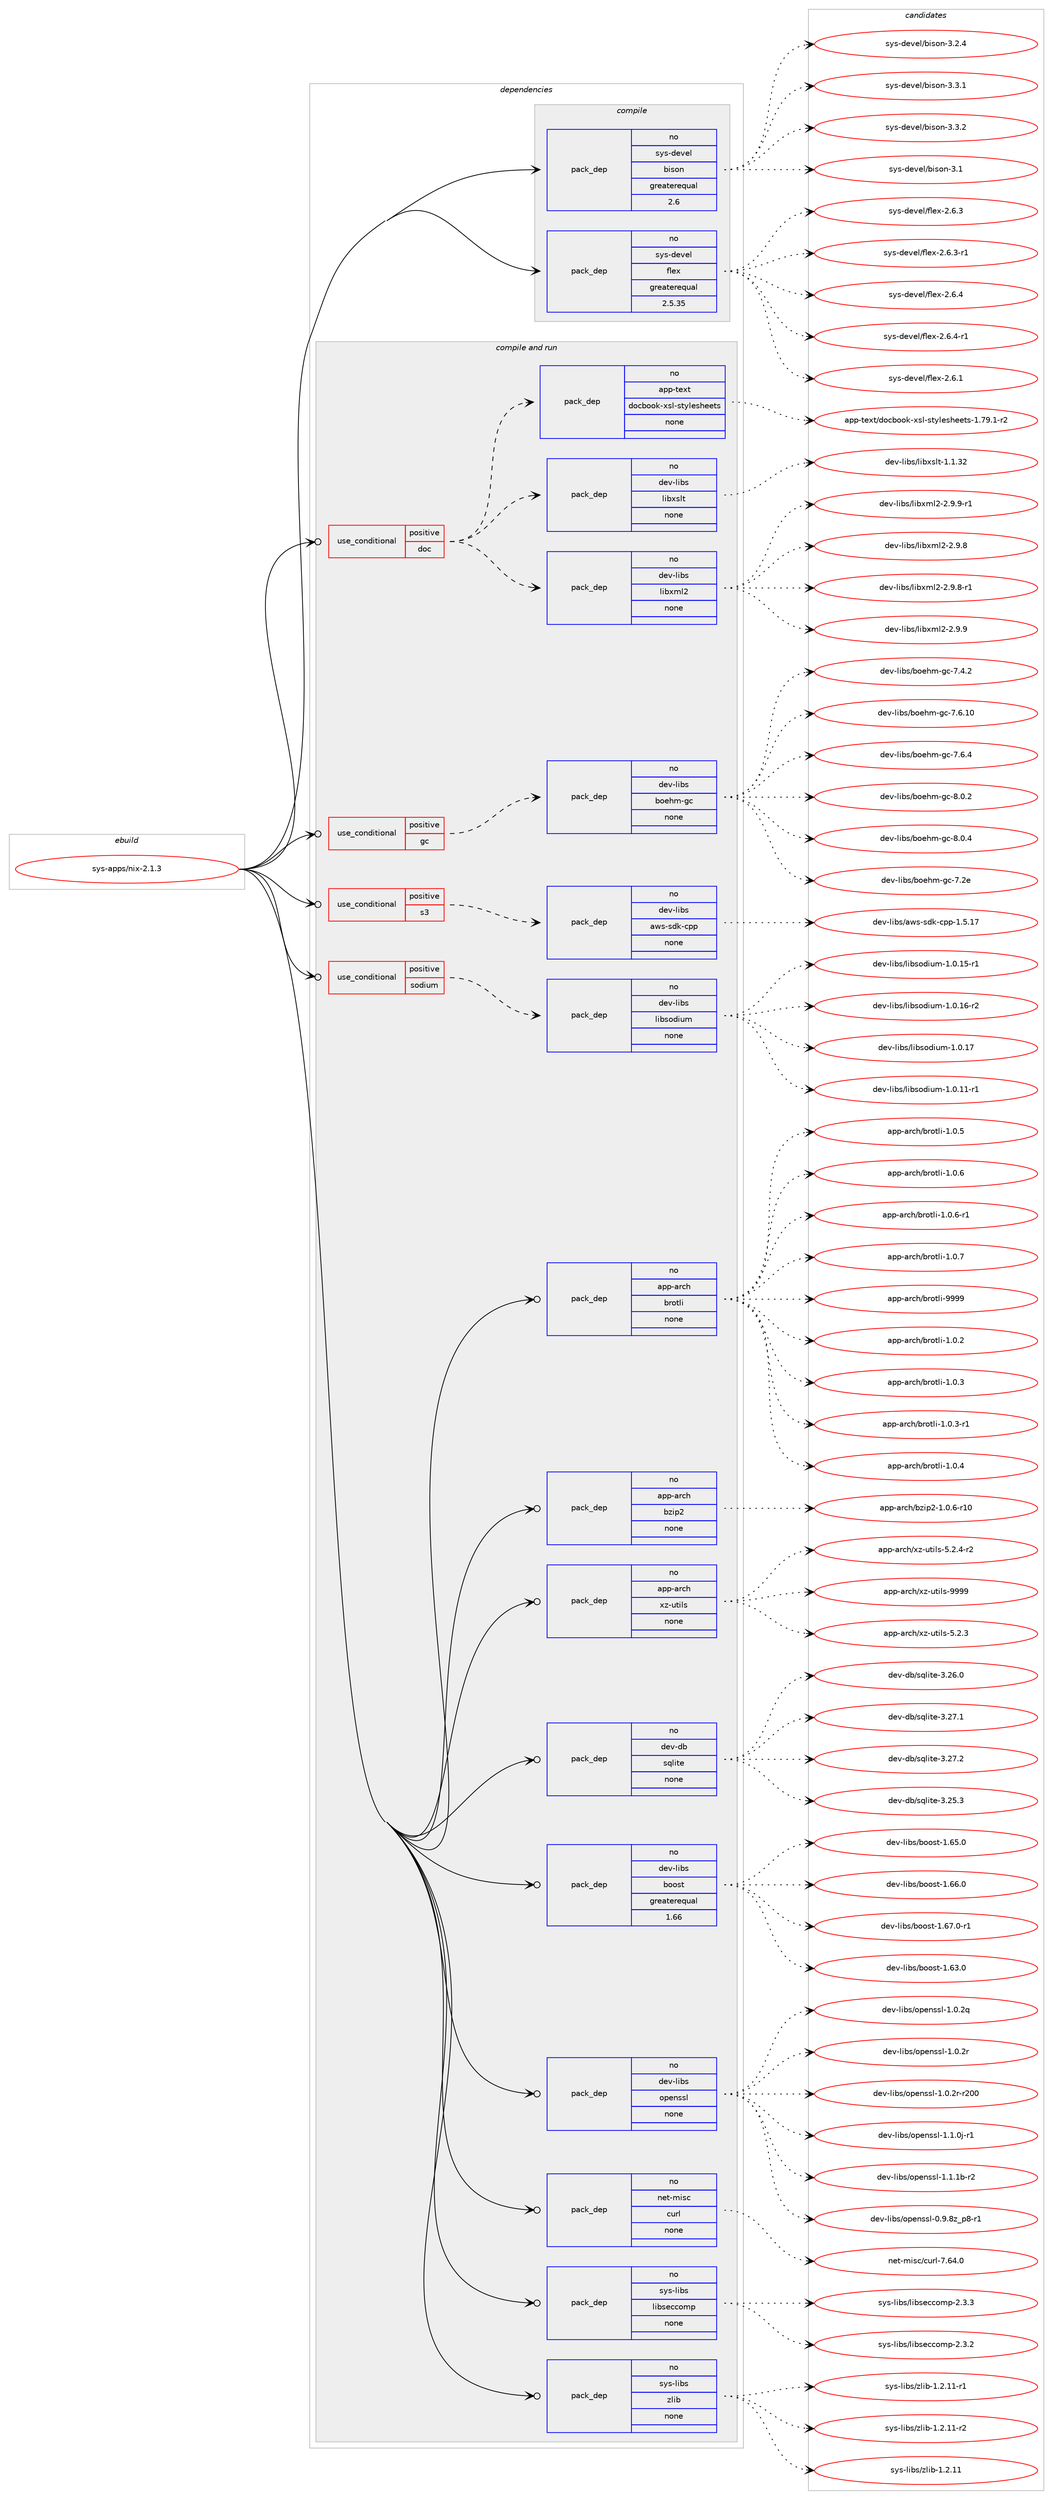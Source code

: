 digraph prolog {

# *************
# Graph options
# *************

newrank=true;
concentrate=true;
compound=true;
graph [rankdir=LR,fontname=Helvetica,fontsize=10,ranksep=1.5];#, ranksep=2.5, nodesep=0.2];
edge  [arrowhead=vee];
node  [fontname=Helvetica,fontsize=10];

# **********
# The ebuild
# **********

subgraph cluster_leftcol {
color=gray;
rank=same;
label=<<i>ebuild</i>>;
id [label="sys-apps/nix-2.1.3", color=red, width=4, href="../sys-apps/nix-2.1.3.svg"];
}

# ****************
# The dependencies
# ****************

subgraph cluster_midcol {
color=gray;
label=<<i>dependencies</i>>;
subgraph cluster_compile {
fillcolor="#eeeeee";
style=filled;
label=<<i>compile</i>>;
subgraph pack1228188 {
dependency1712717 [label=<<TABLE BORDER="0" CELLBORDER="1" CELLSPACING="0" CELLPADDING="4" WIDTH="220"><TR><TD ROWSPAN="6" CELLPADDING="30">pack_dep</TD></TR><TR><TD WIDTH="110">no</TD></TR><TR><TD>sys-devel</TD></TR><TR><TD>bison</TD></TR><TR><TD>greaterequal</TD></TR><TR><TD>2.6</TD></TR></TABLE>>, shape=none, color=blue];
}
id:e -> dependency1712717:w [weight=20,style="solid",arrowhead="vee"];
subgraph pack1228189 {
dependency1712718 [label=<<TABLE BORDER="0" CELLBORDER="1" CELLSPACING="0" CELLPADDING="4" WIDTH="220"><TR><TD ROWSPAN="6" CELLPADDING="30">pack_dep</TD></TR><TR><TD WIDTH="110">no</TD></TR><TR><TD>sys-devel</TD></TR><TR><TD>flex</TD></TR><TR><TD>greaterequal</TD></TR><TR><TD>2.5.35</TD></TR></TABLE>>, shape=none, color=blue];
}
id:e -> dependency1712718:w [weight=20,style="solid",arrowhead="vee"];
}
subgraph cluster_compileandrun {
fillcolor="#eeeeee";
style=filled;
label=<<i>compile and run</i>>;
subgraph cond456524 {
dependency1712719 [label=<<TABLE BORDER="0" CELLBORDER="1" CELLSPACING="0" CELLPADDING="4"><TR><TD ROWSPAN="3" CELLPADDING="10">use_conditional</TD></TR><TR><TD>positive</TD></TR><TR><TD>doc</TD></TR></TABLE>>, shape=none, color=red];
subgraph pack1228190 {
dependency1712720 [label=<<TABLE BORDER="0" CELLBORDER="1" CELLSPACING="0" CELLPADDING="4" WIDTH="220"><TR><TD ROWSPAN="6" CELLPADDING="30">pack_dep</TD></TR><TR><TD WIDTH="110">no</TD></TR><TR><TD>dev-libs</TD></TR><TR><TD>libxml2</TD></TR><TR><TD>none</TD></TR><TR><TD></TD></TR></TABLE>>, shape=none, color=blue];
}
dependency1712719:e -> dependency1712720:w [weight=20,style="dashed",arrowhead="vee"];
subgraph pack1228191 {
dependency1712721 [label=<<TABLE BORDER="0" CELLBORDER="1" CELLSPACING="0" CELLPADDING="4" WIDTH="220"><TR><TD ROWSPAN="6" CELLPADDING="30">pack_dep</TD></TR><TR><TD WIDTH="110">no</TD></TR><TR><TD>dev-libs</TD></TR><TR><TD>libxslt</TD></TR><TR><TD>none</TD></TR><TR><TD></TD></TR></TABLE>>, shape=none, color=blue];
}
dependency1712719:e -> dependency1712721:w [weight=20,style="dashed",arrowhead="vee"];
subgraph pack1228192 {
dependency1712722 [label=<<TABLE BORDER="0" CELLBORDER="1" CELLSPACING="0" CELLPADDING="4" WIDTH="220"><TR><TD ROWSPAN="6" CELLPADDING="30">pack_dep</TD></TR><TR><TD WIDTH="110">no</TD></TR><TR><TD>app-text</TD></TR><TR><TD>docbook-xsl-stylesheets</TD></TR><TR><TD>none</TD></TR><TR><TD></TD></TR></TABLE>>, shape=none, color=blue];
}
dependency1712719:e -> dependency1712722:w [weight=20,style="dashed",arrowhead="vee"];
}
id:e -> dependency1712719:w [weight=20,style="solid",arrowhead="odotvee"];
subgraph cond456525 {
dependency1712723 [label=<<TABLE BORDER="0" CELLBORDER="1" CELLSPACING="0" CELLPADDING="4"><TR><TD ROWSPAN="3" CELLPADDING="10">use_conditional</TD></TR><TR><TD>positive</TD></TR><TR><TD>gc</TD></TR></TABLE>>, shape=none, color=red];
subgraph pack1228193 {
dependency1712724 [label=<<TABLE BORDER="0" CELLBORDER="1" CELLSPACING="0" CELLPADDING="4" WIDTH="220"><TR><TD ROWSPAN="6" CELLPADDING="30">pack_dep</TD></TR><TR><TD WIDTH="110">no</TD></TR><TR><TD>dev-libs</TD></TR><TR><TD>boehm-gc</TD></TR><TR><TD>none</TD></TR><TR><TD></TD></TR></TABLE>>, shape=none, color=blue];
}
dependency1712723:e -> dependency1712724:w [weight=20,style="dashed",arrowhead="vee"];
}
id:e -> dependency1712723:w [weight=20,style="solid",arrowhead="odotvee"];
subgraph cond456526 {
dependency1712725 [label=<<TABLE BORDER="0" CELLBORDER="1" CELLSPACING="0" CELLPADDING="4"><TR><TD ROWSPAN="3" CELLPADDING="10">use_conditional</TD></TR><TR><TD>positive</TD></TR><TR><TD>s3</TD></TR></TABLE>>, shape=none, color=red];
subgraph pack1228194 {
dependency1712726 [label=<<TABLE BORDER="0" CELLBORDER="1" CELLSPACING="0" CELLPADDING="4" WIDTH="220"><TR><TD ROWSPAN="6" CELLPADDING="30">pack_dep</TD></TR><TR><TD WIDTH="110">no</TD></TR><TR><TD>dev-libs</TD></TR><TR><TD>aws-sdk-cpp</TD></TR><TR><TD>none</TD></TR><TR><TD></TD></TR></TABLE>>, shape=none, color=blue];
}
dependency1712725:e -> dependency1712726:w [weight=20,style="dashed",arrowhead="vee"];
}
id:e -> dependency1712725:w [weight=20,style="solid",arrowhead="odotvee"];
subgraph cond456527 {
dependency1712727 [label=<<TABLE BORDER="0" CELLBORDER="1" CELLSPACING="0" CELLPADDING="4"><TR><TD ROWSPAN="3" CELLPADDING="10">use_conditional</TD></TR><TR><TD>positive</TD></TR><TR><TD>sodium</TD></TR></TABLE>>, shape=none, color=red];
subgraph pack1228195 {
dependency1712728 [label=<<TABLE BORDER="0" CELLBORDER="1" CELLSPACING="0" CELLPADDING="4" WIDTH="220"><TR><TD ROWSPAN="6" CELLPADDING="30">pack_dep</TD></TR><TR><TD WIDTH="110">no</TD></TR><TR><TD>dev-libs</TD></TR><TR><TD>libsodium</TD></TR><TR><TD>none</TD></TR><TR><TD></TD></TR></TABLE>>, shape=none, color=blue];
}
dependency1712727:e -> dependency1712728:w [weight=20,style="dashed",arrowhead="vee"];
}
id:e -> dependency1712727:w [weight=20,style="solid",arrowhead="odotvee"];
subgraph pack1228196 {
dependency1712729 [label=<<TABLE BORDER="0" CELLBORDER="1" CELLSPACING="0" CELLPADDING="4" WIDTH="220"><TR><TD ROWSPAN="6" CELLPADDING="30">pack_dep</TD></TR><TR><TD WIDTH="110">no</TD></TR><TR><TD>app-arch</TD></TR><TR><TD>brotli</TD></TR><TR><TD>none</TD></TR><TR><TD></TD></TR></TABLE>>, shape=none, color=blue];
}
id:e -> dependency1712729:w [weight=20,style="solid",arrowhead="odotvee"];
subgraph pack1228197 {
dependency1712730 [label=<<TABLE BORDER="0" CELLBORDER="1" CELLSPACING="0" CELLPADDING="4" WIDTH="220"><TR><TD ROWSPAN="6" CELLPADDING="30">pack_dep</TD></TR><TR><TD WIDTH="110">no</TD></TR><TR><TD>app-arch</TD></TR><TR><TD>bzip2</TD></TR><TR><TD>none</TD></TR><TR><TD></TD></TR></TABLE>>, shape=none, color=blue];
}
id:e -> dependency1712730:w [weight=20,style="solid",arrowhead="odotvee"];
subgraph pack1228198 {
dependency1712731 [label=<<TABLE BORDER="0" CELLBORDER="1" CELLSPACING="0" CELLPADDING="4" WIDTH="220"><TR><TD ROWSPAN="6" CELLPADDING="30">pack_dep</TD></TR><TR><TD WIDTH="110">no</TD></TR><TR><TD>app-arch</TD></TR><TR><TD>xz-utils</TD></TR><TR><TD>none</TD></TR><TR><TD></TD></TR></TABLE>>, shape=none, color=blue];
}
id:e -> dependency1712731:w [weight=20,style="solid",arrowhead="odotvee"];
subgraph pack1228199 {
dependency1712732 [label=<<TABLE BORDER="0" CELLBORDER="1" CELLSPACING="0" CELLPADDING="4" WIDTH="220"><TR><TD ROWSPAN="6" CELLPADDING="30">pack_dep</TD></TR><TR><TD WIDTH="110">no</TD></TR><TR><TD>dev-db</TD></TR><TR><TD>sqlite</TD></TR><TR><TD>none</TD></TR><TR><TD></TD></TR></TABLE>>, shape=none, color=blue];
}
id:e -> dependency1712732:w [weight=20,style="solid",arrowhead="odotvee"];
subgraph pack1228200 {
dependency1712733 [label=<<TABLE BORDER="0" CELLBORDER="1" CELLSPACING="0" CELLPADDING="4" WIDTH="220"><TR><TD ROWSPAN="6" CELLPADDING="30">pack_dep</TD></TR><TR><TD WIDTH="110">no</TD></TR><TR><TD>dev-libs</TD></TR><TR><TD>boost</TD></TR><TR><TD>greaterequal</TD></TR><TR><TD>1.66</TD></TR></TABLE>>, shape=none, color=blue];
}
id:e -> dependency1712733:w [weight=20,style="solid",arrowhead="odotvee"];
subgraph pack1228201 {
dependency1712734 [label=<<TABLE BORDER="0" CELLBORDER="1" CELLSPACING="0" CELLPADDING="4" WIDTH="220"><TR><TD ROWSPAN="6" CELLPADDING="30">pack_dep</TD></TR><TR><TD WIDTH="110">no</TD></TR><TR><TD>dev-libs</TD></TR><TR><TD>openssl</TD></TR><TR><TD>none</TD></TR><TR><TD></TD></TR></TABLE>>, shape=none, color=blue];
}
id:e -> dependency1712734:w [weight=20,style="solid",arrowhead="odotvee"];
subgraph pack1228202 {
dependency1712735 [label=<<TABLE BORDER="0" CELLBORDER="1" CELLSPACING="0" CELLPADDING="4" WIDTH="220"><TR><TD ROWSPAN="6" CELLPADDING="30">pack_dep</TD></TR><TR><TD WIDTH="110">no</TD></TR><TR><TD>net-misc</TD></TR><TR><TD>curl</TD></TR><TR><TD>none</TD></TR><TR><TD></TD></TR></TABLE>>, shape=none, color=blue];
}
id:e -> dependency1712735:w [weight=20,style="solid",arrowhead="odotvee"];
subgraph pack1228203 {
dependency1712736 [label=<<TABLE BORDER="0" CELLBORDER="1" CELLSPACING="0" CELLPADDING="4" WIDTH="220"><TR><TD ROWSPAN="6" CELLPADDING="30">pack_dep</TD></TR><TR><TD WIDTH="110">no</TD></TR><TR><TD>sys-libs</TD></TR><TR><TD>libseccomp</TD></TR><TR><TD>none</TD></TR><TR><TD></TD></TR></TABLE>>, shape=none, color=blue];
}
id:e -> dependency1712736:w [weight=20,style="solid",arrowhead="odotvee"];
subgraph pack1228204 {
dependency1712737 [label=<<TABLE BORDER="0" CELLBORDER="1" CELLSPACING="0" CELLPADDING="4" WIDTH="220"><TR><TD ROWSPAN="6" CELLPADDING="30">pack_dep</TD></TR><TR><TD WIDTH="110">no</TD></TR><TR><TD>sys-libs</TD></TR><TR><TD>zlib</TD></TR><TR><TD>none</TD></TR><TR><TD></TD></TR></TABLE>>, shape=none, color=blue];
}
id:e -> dependency1712737:w [weight=20,style="solid",arrowhead="odotvee"];
}
subgraph cluster_run {
fillcolor="#eeeeee";
style=filled;
label=<<i>run</i>>;
}
}

# **************
# The candidates
# **************

subgraph cluster_choices {
rank=same;
color=gray;
label=<<i>candidates</i>>;

subgraph choice1228188 {
color=black;
nodesep=1;
choice11512111545100101118101108479810511511111045514649 [label="sys-devel/bison-3.1", color=red, width=4,href="../sys-devel/bison-3.1.svg"];
choice115121115451001011181011084798105115111110455146504652 [label="sys-devel/bison-3.2.4", color=red, width=4,href="../sys-devel/bison-3.2.4.svg"];
choice115121115451001011181011084798105115111110455146514649 [label="sys-devel/bison-3.3.1", color=red, width=4,href="../sys-devel/bison-3.3.1.svg"];
choice115121115451001011181011084798105115111110455146514650 [label="sys-devel/bison-3.3.2", color=red, width=4,href="../sys-devel/bison-3.3.2.svg"];
dependency1712717:e -> choice11512111545100101118101108479810511511111045514649:w [style=dotted,weight="100"];
dependency1712717:e -> choice115121115451001011181011084798105115111110455146504652:w [style=dotted,weight="100"];
dependency1712717:e -> choice115121115451001011181011084798105115111110455146514649:w [style=dotted,weight="100"];
dependency1712717:e -> choice115121115451001011181011084798105115111110455146514650:w [style=dotted,weight="100"];
}
subgraph choice1228189 {
color=black;
nodesep=1;
choice1151211154510010111810110847102108101120455046544649 [label="sys-devel/flex-2.6.1", color=red, width=4,href="../sys-devel/flex-2.6.1.svg"];
choice1151211154510010111810110847102108101120455046544651 [label="sys-devel/flex-2.6.3", color=red, width=4,href="../sys-devel/flex-2.6.3.svg"];
choice11512111545100101118101108471021081011204550465446514511449 [label="sys-devel/flex-2.6.3-r1", color=red, width=4,href="../sys-devel/flex-2.6.3-r1.svg"];
choice1151211154510010111810110847102108101120455046544652 [label="sys-devel/flex-2.6.4", color=red, width=4,href="../sys-devel/flex-2.6.4.svg"];
choice11512111545100101118101108471021081011204550465446524511449 [label="sys-devel/flex-2.6.4-r1", color=red, width=4,href="../sys-devel/flex-2.6.4-r1.svg"];
dependency1712718:e -> choice1151211154510010111810110847102108101120455046544649:w [style=dotted,weight="100"];
dependency1712718:e -> choice1151211154510010111810110847102108101120455046544651:w [style=dotted,weight="100"];
dependency1712718:e -> choice11512111545100101118101108471021081011204550465446514511449:w [style=dotted,weight="100"];
dependency1712718:e -> choice1151211154510010111810110847102108101120455046544652:w [style=dotted,weight="100"];
dependency1712718:e -> choice11512111545100101118101108471021081011204550465446524511449:w [style=dotted,weight="100"];
}
subgraph choice1228190 {
color=black;
nodesep=1;
choice1001011184510810598115471081059812010910850455046574656 [label="dev-libs/libxml2-2.9.8", color=red, width=4,href="../dev-libs/libxml2-2.9.8.svg"];
choice10010111845108105981154710810598120109108504550465746564511449 [label="dev-libs/libxml2-2.9.8-r1", color=red, width=4,href="../dev-libs/libxml2-2.9.8-r1.svg"];
choice1001011184510810598115471081059812010910850455046574657 [label="dev-libs/libxml2-2.9.9", color=red, width=4,href="../dev-libs/libxml2-2.9.9.svg"];
choice10010111845108105981154710810598120109108504550465746574511449 [label="dev-libs/libxml2-2.9.9-r1", color=red, width=4,href="../dev-libs/libxml2-2.9.9-r1.svg"];
dependency1712720:e -> choice1001011184510810598115471081059812010910850455046574656:w [style=dotted,weight="100"];
dependency1712720:e -> choice10010111845108105981154710810598120109108504550465746564511449:w [style=dotted,weight="100"];
dependency1712720:e -> choice1001011184510810598115471081059812010910850455046574657:w [style=dotted,weight="100"];
dependency1712720:e -> choice10010111845108105981154710810598120109108504550465746574511449:w [style=dotted,weight="100"];
}
subgraph choice1228191 {
color=black;
nodesep=1;
choice1001011184510810598115471081059812011510811645494649465150 [label="dev-libs/libxslt-1.1.32", color=red, width=4,href="../dev-libs/libxslt-1.1.32.svg"];
dependency1712721:e -> choice1001011184510810598115471081059812011510811645494649465150:w [style=dotted,weight="100"];
}
subgraph choice1228192 {
color=black;
nodesep=1;
choice97112112451161011201164710011199981111111074512011510845115116121108101115104101101116115454946555746494511450 [label="app-text/docbook-xsl-stylesheets-1.79.1-r2", color=red, width=4,href="../app-text/docbook-xsl-stylesheets-1.79.1-r2.svg"];
dependency1712722:e -> choice97112112451161011201164710011199981111111074512011510845115116121108101115104101101116115454946555746494511450:w [style=dotted,weight="100"];
}
subgraph choice1228193 {
color=black;
nodesep=1;
choice10010111845108105981154798111101104109451039945554650101 [label="dev-libs/boehm-gc-7.2e", color=red, width=4,href="../dev-libs/boehm-gc-7.2e.svg"];
choice100101118451081059811547981111011041094510399455546524650 [label="dev-libs/boehm-gc-7.4.2", color=red, width=4,href="../dev-libs/boehm-gc-7.4.2.svg"];
choice10010111845108105981154798111101104109451039945554654464948 [label="dev-libs/boehm-gc-7.6.10", color=red, width=4,href="../dev-libs/boehm-gc-7.6.10.svg"];
choice100101118451081059811547981111011041094510399455546544652 [label="dev-libs/boehm-gc-7.6.4", color=red, width=4,href="../dev-libs/boehm-gc-7.6.4.svg"];
choice100101118451081059811547981111011041094510399455646484650 [label="dev-libs/boehm-gc-8.0.2", color=red, width=4,href="../dev-libs/boehm-gc-8.0.2.svg"];
choice100101118451081059811547981111011041094510399455646484652 [label="dev-libs/boehm-gc-8.0.4", color=red, width=4,href="../dev-libs/boehm-gc-8.0.4.svg"];
dependency1712724:e -> choice10010111845108105981154798111101104109451039945554650101:w [style=dotted,weight="100"];
dependency1712724:e -> choice100101118451081059811547981111011041094510399455546524650:w [style=dotted,weight="100"];
dependency1712724:e -> choice10010111845108105981154798111101104109451039945554654464948:w [style=dotted,weight="100"];
dependency1712724:e -> choice100101118451081059811547981111011041094510399455546544652:w [style=dotted,weight="100"];
dependency1712724:e -> choice100101118451081059811547981111011041094510399455646484650:w [style=dotted,weight="100"];
dependency1712724:e -> choice100101118451081059811547981111011041094510399455646484652:w [style=dotted,weight="100"];
}
subgraph choice1228194 {
color=black;
nodesep=1;
choice1001011184510810598115479711911545115100107459911211245494653464955 [label="dev-libs/aws-sdk-cpp-1.5.17", color=red, width=4,href="../dev-libs/aws-sdk-cpp-1.5.17.svg"];
dependency1712726:e -> choice1001011184510810598115479711911545115100107459911211245494653464955:w [style=dotted,weight="100"];
}
subgraph choice1228195 {
color=black;
nodesep=1;
choice10010111845108105981154710810598115111100105117109454946484649494511449 [label="dev-libs/libsodium-1.0.11-r1", color=red, width=4,href="../dev-libs/libsodium-1.0.11-r1.svg"];
choice10010111845108105981154710810598115111100105117109454946484649534511449 [label="dev-libs/libsodium-1.0.15-r1", color=red, width=4,href="../dev-libs/libsodium-1.0.15-r1.svg"];
choice10010111845108105981154710810598115111100105117109454946484649544511450 [label="dev-libs/libsodium-1.0.16-r2", color=red, width=4,href="../dev-libs/libsodium-1.0.16-r2.svg"];
choice1001011184510810598115471081059811511110010511710945494648464955 [label="dev-libs/libsodium-1.0.17", color=red, width=4,href="../dev-libs/libsodium-1.0.17.svg"];
dependency1712728:e -> choice10010111845108105981154710810598115111100105117109454946484649494511449:w [style=dotted,weight="100"];
dependency1712728:e -> choice10010111845108105981154710810598115111100105117109454946484649534511449:w [style=dotted,weight="100"];
dependency1712728:e -> choice10010111845108105981154710810598115111100105117109454946484649544511450:w [style=dotted,weight="100"];
dependency1712728:e -> choice1001011184510810598115471081059811511110010511710945494648464955:w [style=dotted,weight="100"];
}
subgraph choice1228196 {
color=black;
nodesep=1;
choice971121124597114991044798114111116108105454946484650 [label="app-arch/brotli-1.0.2", color=red, width=4,href="../app-arch/brotli-1.0.2.svg"];
choice971121124597114991044798114111116108105454946484651 [label="app-arch/brotli-1.0.3", color=red, width=4,href="../app-arch/brotli-1.0.3.svg"];
choice9711211245971149910447981141111161081054549464846514511449 [label="app-arch/brotli-1.0.3-r1", color=red, width=4,href="../app-arch/brotli-1.0.3-r1.svg"];
choice971121124597114991044798114111116108105454946484652 [label="app-arch/brotli-1.0.4", color=red, width=4,href="../app-arch/brotli-1.0.4.svg"];
choice971121124597114991044798114111116108105454946484653 [label="app-arch/brotli-1.0.5", color=red, width=4,href="../app-arch/brotli-1.0.5.svg"];
choice971121124597114991044798114111116108105454946484654 [label="app-arch/brotli-1.0.6", color=red, width=4,href="../app-arch/brotli-1.0.6.svg"];
choice9711211245971149910447981141111161081054549464846544511449 [label="app-arch/brotli-1.0.6-r1", color=red, width=4,href="../app-arch/brotli-1.0.6-r1.svg"];
choice971121124597114991044798114111116108105454946484655 [label="app-arch/brotli-1.0.7", color=red, width=4,href="../app-arch/brotli-1.0.7.svg"];
choice9711211245971149910447981141111161081054557575757 [label="app-arch/brotli-9999", color=red, width=4,href="../app-arch/brotli-9999.svg"];
dependency1712729:e -> choice971121124597114991044798114111116108105454946484650:w [style=dotted,weight="100"];
dependency1712729:e -> choice971121124597114991044798114111116108105454946484651:w [style=dotted,weight="100"];
dependency1712729:e -> choice9711211245971149910447981141111161081054549464846514511449:w [style=dotted,weight="100"];
dependency1712729:e -> choice971121124597114991044798114111116108105454946484652:w [style=dotted,weight="100"];
dependency1712729:e -> choice971121124597114991044798114111116108105454946484653:w [style=dotted,weight="100"];
dependency1712729:e -> choice971121124597114991044798114111116108105454946484654:w [style=dotted,weight="100"];
dependency1712729:e -> choice9711211245971149910447981141111161081054549464846544511449:w [style=dotted,weight="100"];
dependency1712729:e -> choice971121124597114991044798114111116108105454946484655:w [style=dotted,weight="100"];
dependency1712729:e -> choice9711211245971149910447981141111161081054557575757:w [style=dotted,weight="100"];
}
subgraph choice1228197 {
color=black;
nodesep=1;
choice97112112459711499104479812210511250454946484654451144948 [label="app-arch/bzip2-1.0.6-r10", color=red, width=4,href="../app-arch/bzip2-1.0.6-r10.svg"];
dependency1712730:e -> choice97112112459711499104479812210511250454946484654451144948:w [style=dotted,weight="100"];
}
subgraph choice1228198 {
color=black;
nodesep=1;
choice971121124597114991044712012245117116105108115455346504651 [label="app-arch/xz-utils-5.2.3", color=red, width=4,href="../app-arch/xz-utils-5.2.3.svg"];
choice9711211245971149910447120122451171161051081154553465046524511450 [label="app-arch/xz-utils-5.2.4-r2", color=red, width=4,href="../app-arch/xz-utils-5.2.4-r2.svg"];
choice9711211245971149910447120122451171161051081154557575757 [label="app-arch/xz-utils-9999", color=red, width=4,href="../app-arch/xz-utils-9999.svg"];
dependency1712731:e -> choice971121124597114991044712012245117116105108115455346504651:w [style=dotted,weight="100"];
dependency1712731:e -> choice9711211245971149910447120122451171161051081154553465046524511450:w [style=dotted,weight="100"];
dependency1712731:e -> choice9711211245971149910447120122451171161051081154557575757:w [style=dotted,weight="100"];
}
subgraph choice1228199 {
color=black;
nodesep=1;
choice10010111845100984711511310810511610145514650534651 [label="dev-db/sqlite-3.25.3", color=red, width=4,href="../dev-db/sqlite-3.25.3.svg"];
choice10010111845100984711511310810511610145514650544648 [label="dev-db/sqlite-3.26.0", color=red, width=4,href="../dev-db/sqlite-3.26.0.svg"];
choice10010111845100984711511310810511610145514650554649 [label="dev-db/sqlite-3.27.1", color=red, width=4,href="../dev-db/sqlite-3.27.1.svg"];
choice10010111845100984711511310810511610145514650554650 [label="dev-db/sqlite-3.27.2", color=red, width=4,href="../dev-db/sqlite-3.27.2.svg"];
dependency1712732:e -> choice10010111845100984711511310810511610145514650534651:w [style=dotted,weight="100"];
dependency1712732:e -> choice10010111845100984711511310810511610145514650544648:w [style=dotted,weight="100"];
dependency1712732:e -> choice10010111845100984711511310810511610145514650554649:w [style=dotted,weight="100"];
dependency1712732:e -> choice10010111845100984711511310810511610145514650554650:w [style=dotted,weight="100"];
}
subgraph choice1228200 {
color=black;
nodesep=1;
choice1001011184510810598115479811111111511645494654514648 [label="dev-libs/boost-1.63.0", color=red, width=4,href="../dev-libs/boost-1.63.0.svg"];
choice1001011184510810598115479811111111511645494654534648 [label="dev-libs/boost-1.65.0", color=red, width=4,href="../dev-libs/boost-1.65.0.svg"];
choice1001011184510810598115479811111111511645494654544648 [label="dev-libs/boost-1.66.0", color=red, width=4,href="../dev-libs/boost-1.66.0.svg"];
choice10010111845108105981154798111111115116454946545546484511449 [label="dev-libs/boost-1.67.0-r1", color=red, width=4,href="../dev-libs/boost-1.67.0-r1.svg"];
dependency1712733:e -> choice1001011184510810598115479811111111511645494654514648:w [style=dotted,weight="100"];
dependency1712733:e -> choice1001011184510810598115479811111111511645494654534648:w [style=dotted,weight="100"];
dependency1712733:e -> choice1001011184510810598115479811111111511645494654544648:w [style=dotted,weight="100"];
dependency1712733:e -> choice10010111845108105981154798111111115116454946545546484511449:w [style=dotted,weight="100"];
}
subgraph choice1228201 {
color=black;
nodesep=1;
choice10010111845108105981154711111210111011511510845484657465612295112564511449 [label="dev-libs/openssl-0.9.8z_p8-r1", color=red, width=4,href="../dev-libs/openssl-0.9.8z_p8-r1.svg"];
choice100101118451081059811547111112101110115115108454946484650113 [label="dev-libs/openssl-1.0.2q", color=red, width=4,href="../dev-libs/openssl-1.0.2q.svg"];
choice100101118451081059811547111112101110115115108454946484650114 [label="dev-libs/openssl-1.0.2r", color=red, width=4,href="../dev-libs/openssl-1.0.2r.svg"];
choice10010111845108105981154711111210111011511510845494648465011445114504848 [label="dev-libs/openssl-1.0.2r-r200", color=red, width=4,href="../dev-libs/openssl-1.0.2r-r200.svg"];
choice1001011184510810598115471111121011101151151084549464946481064511449 [label="dev-libs/openssl-1.1.0j-r1", color=red, width=4,href="../dev-libs/openssl-1.1.0j-r1.svg"];
choice100101118451081059811547111112101110115115108454946494649984511450 [label="dev-libs/openssl-1.1.1b-r2", color=red, width=4,href="../dev-libs/openssl-1.1.1b-r2.svg"];
dependency1712734:e -> choice10010111845108105981154711111210111011511510845484657465612295112564511449:w [style=dotted,weight="100"];
dependency1712734:e -> choice100101118451081059811547111112101110115115108454946484650113:w [style=dotted,weight="100"];
dependency1712734:e -> choice100101118451081059811547111112101110115115108454946484650114:w [style=dotted,weight="100"];
dependency1712734:e -> choice10010111845108105981154711111210111011511510845494648465011445114504848:w [style=dotted,weight="100"];
dependency1712734:e -> choice1001011184510810598115471111121011101151151084549464946481064511449:w [style=dotted,weight="100"];
dependency1712734:e -> choice100101118451081059811547111112101110115115108454946494649984511450:w [style=dotted,weight="100"];
}
subgraph choice1228202 {
color=black;
nodesep=1;
choice1101011164510910511599479911711410845554654524648 [label="net-misc/curl-7.64.0", color=red, width=4,href="../net-misc/curl-7.64.0.svg"];
dependency1712735:e -> choice1101011164510910511599479911711410845554654524648:w [style=dotted,weight="100"];
}
subgraph choice1228203 {
color=black;
nodesep=1;
choice115121115451081059811547108105981151019999111109112455046514650 [label="sys-libs/libseccomp-2.3.2", color=red, width=4,href="../sys-libs/libseccomp-2.3.2.svg"];
choice115121115451081059811547108105981151019999111109112455046514651 [label="sys-libs/libseccomp-2.3.3", color=red, width=4,href="../sys-libs/libseccomp-2.3.3.svg"];
dependency1712736:e -> choice115121115451081059811547108105981151019999111109112455046514650:w [style=dotted,weight="100"];
dependency1712736:e -> choice115121115451081059811547108105981151019999111109112455046514651:w [style=dotted,weight="100"];
}
subgraph choice1228204 {
color=black;
nodesep=1;
choice1151211154510810598115471221081059845494650464949 [label="sys-libs/zlib-1.2.11", color=red, width=4,href="../sys-libs/zlib-1.2.11.svg"];
choice11512111545108105981154712210810598454946504649494511449 [label="sys-libs/zlib-1.2.11-r1", color=red, width=4,href="../sys-libs/zlib-1.2.11-r1.svg"];
choice11512111545108105981154712210810598454946504649494511450 [label="sys-libs/zlib-1.2.11-r2", color=red, width=4,href="../sys-libs/zlib-1.2.11-r2.svg"];
dependency1712737:e -> choice1151211154510810598115471221081059845494650464949:w [style=dotted,weight="100"];
dependency1712737:e -> choice11512111545108105981154712210810598454946504649494511449:w [style=dotted,weight="100"];
dependency1712737:e -> choice11512111545108105981154712210810598454946504649494511450:w [style=dotted,weight="100"];
}
}

}
